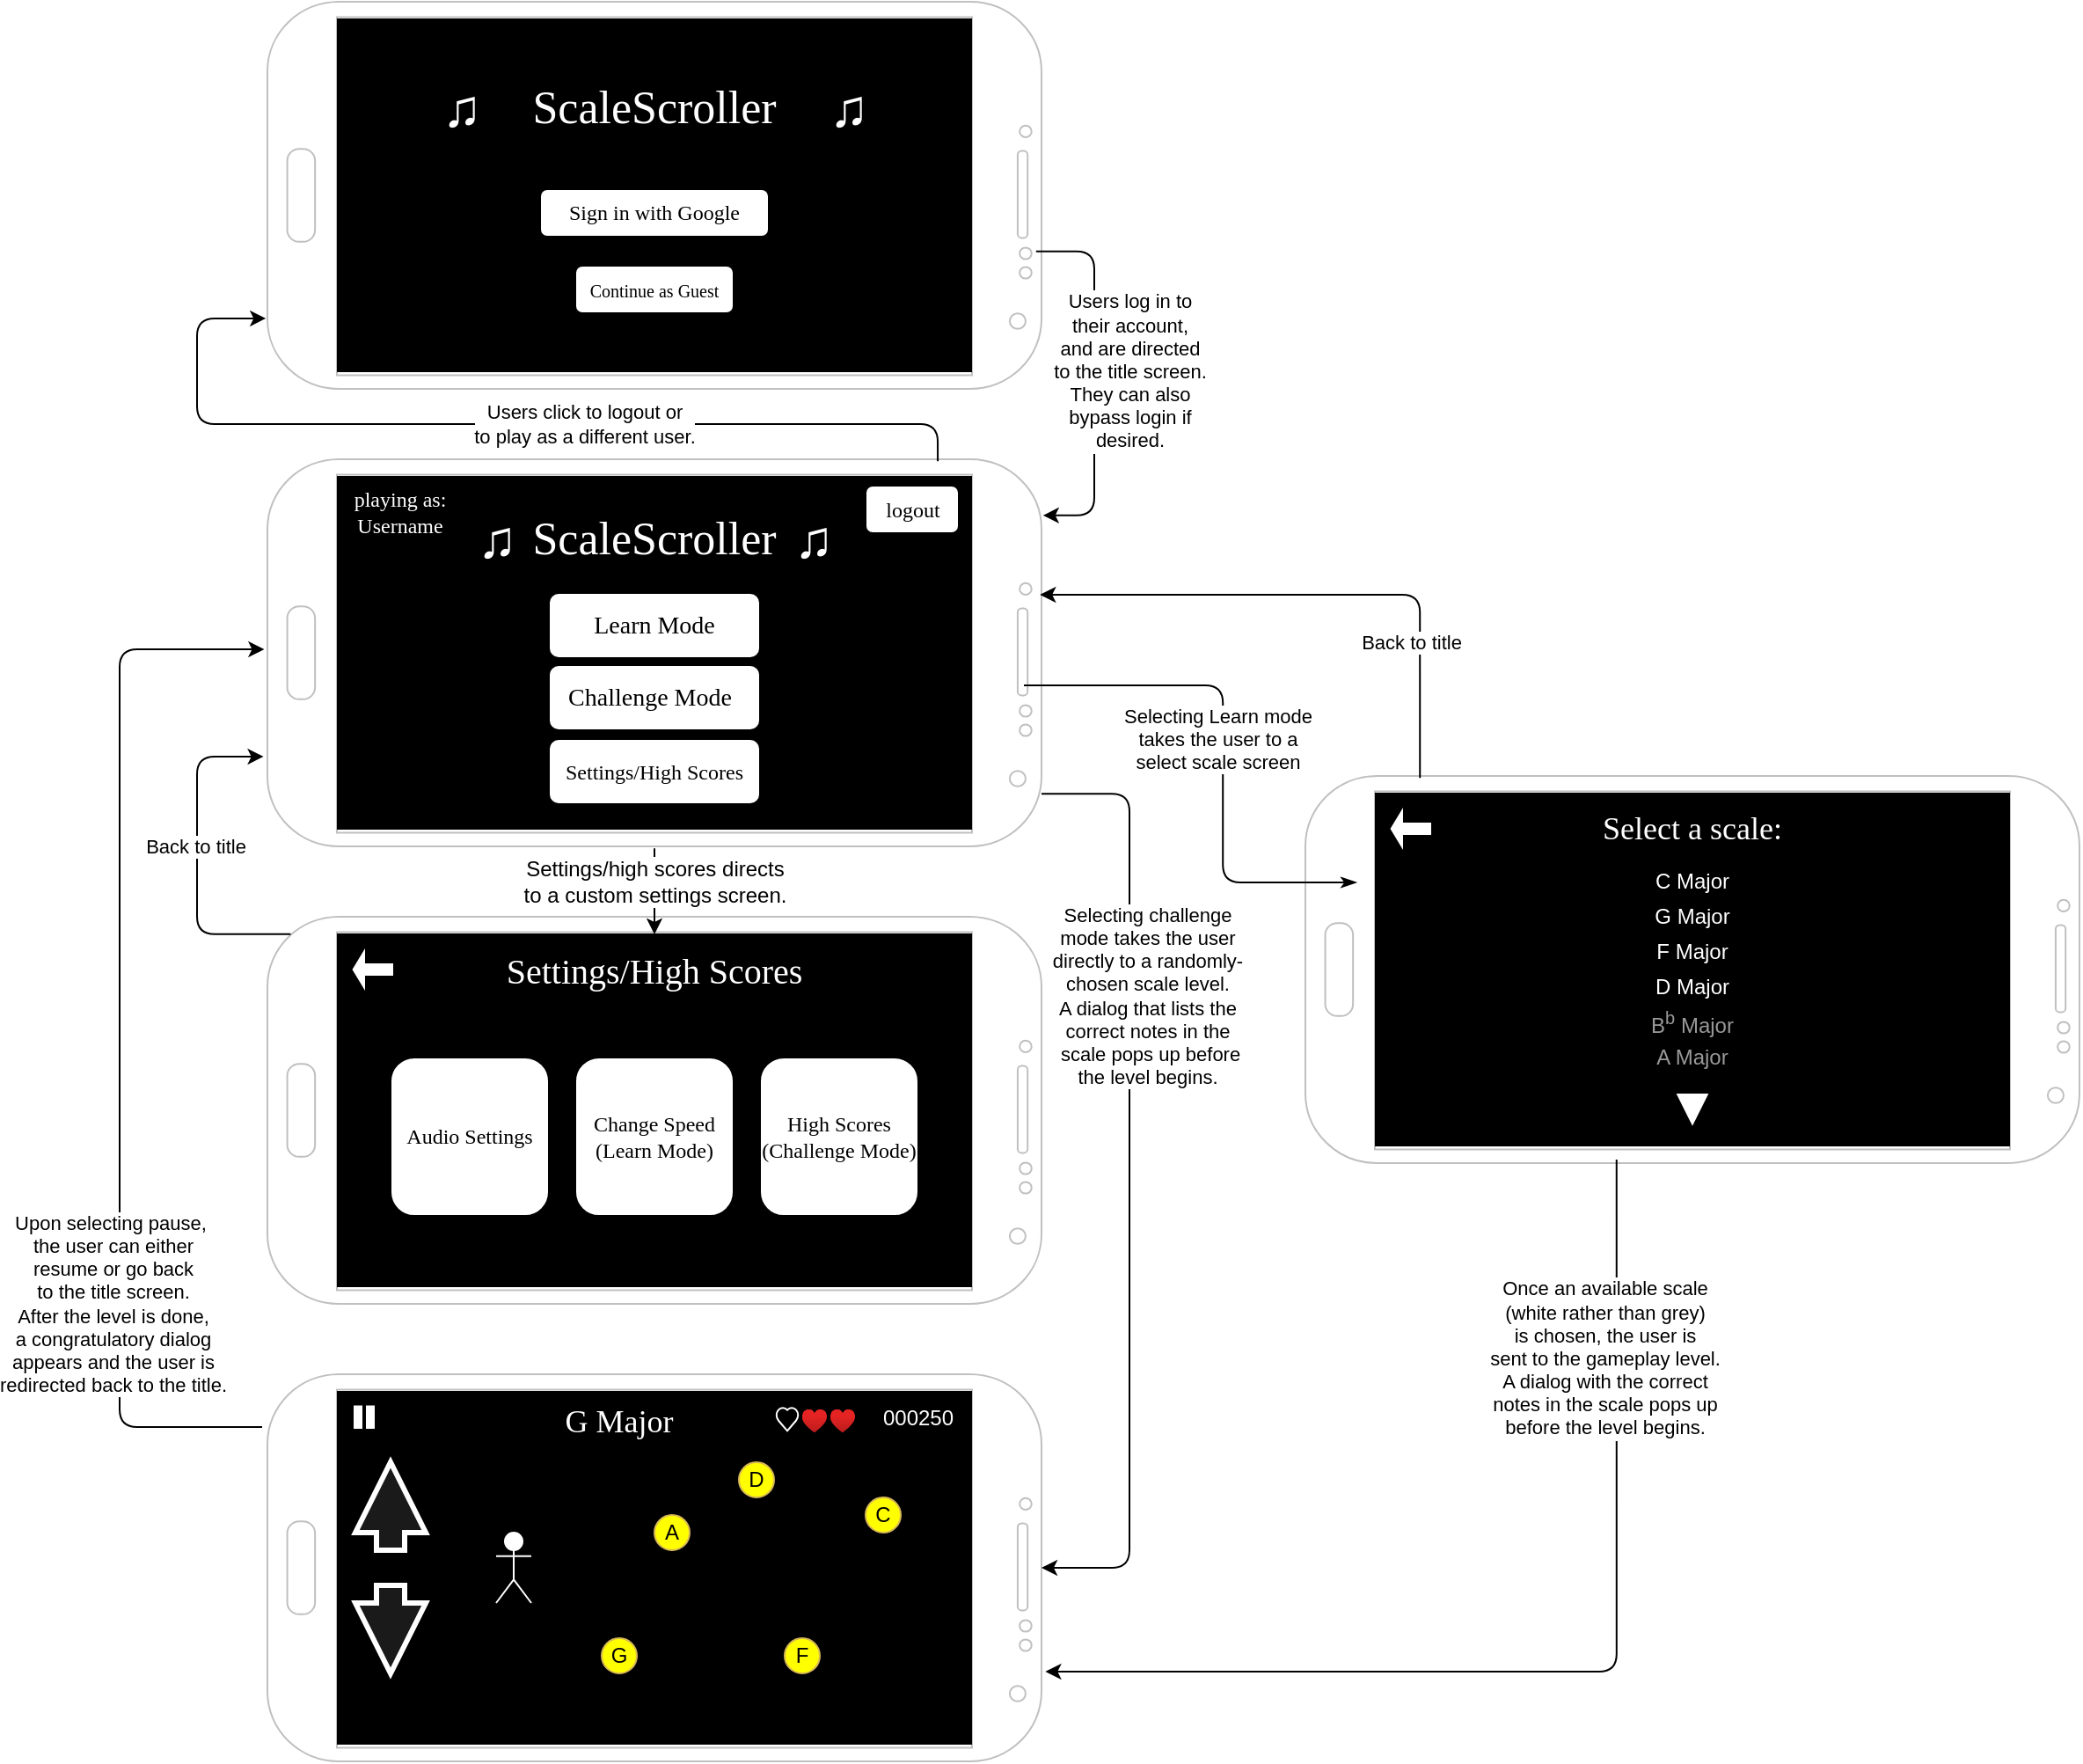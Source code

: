<mxfile version="13.10.0" type="device"><diagram id="0OVlPYoQBOoQEo0D64S6" name="Page-1"><mxGraphModel dx="1422" dy="705" grid="1" gridSize="10" guides="1" tooltips="1" connect="1" arrows="1" fold="1" page="1" pageScale="1" pageWidth="850" pageHeight="1100" math="0" shadow="0"><root><mxCell id="0"/><mxCell id="1" parent="0"/><mxCell id="xfNuSFFdNx6RBjtULfGW-15" value="" style="group" parent="1" vertex="1" connectable="0"><mxGeometry x="180" y="280" width="440" height="220" as="geometry"/></mxCell><mxCell id="xfNuSFFdNx6RBjtULfGW-1" value="" style="verticalLabelPosition=bottom;verticalAlign=top;html=1;shadow=0;dashed=0;strokeWidth=1;shape=mxgraph.android.phone2;strokeColor=#c0c0c0;direction=south;" parent="xfNuSFFdNx6RBjtULfGW-15" vertex="1"><mxGeometry width="440" height="220" as="geometry"/></mxCell><mxCell id="xfNuSFFdNx6RBjtULfGW-3" value="" style="rounded=0;whiteSpace=wrap;html=1;fillColor=#000000;" parent="xfNuSFFdNx6RBjtULfGW-15" vertex="1"><mxGeometry x="40" y="10" width="360" height="200" as="geometry"/></mxCell><mxCell id="xfNuSFFdNx6RBjtULfGW-4" value="&lt;font style=&quot;font-size: 26px&quot; color=&quot;#ffffff&quot; face=&quot;Georgia&quot;&gt;ScaleScroller&lt;/font&gt;" style="text;html=1;align=center;verticalAlign=middle;whiteSpace=wrap;rounded=0;" parent="xfNuSFFdNx6RBjtULfGW-15" vertex="1"><mxGeometry x="140" y="25" width="160" height="40" as="geometry"/></mxCell><mxCell id="xfNuSFFdNx6RBjtULfGW-6" value="&lt;font style=&quot;font-size: 30px&quot;&gt;♫&lt;/font&gt;" style="text;html=1;align=center;verticalAlign=middle;resizable=0;points=[];autosize=1;fontColor=#FFFFFF;" parent="xfNuSFFdNx6RBjtULfGW-15" vertex="1"><mxGeometry x="110" y="30" width="40" height="30" as="geometry"/></mxCell><mxCell id="xfNuSFFdNx6RBjtULfGW-7" value="&lt;font style=&quot;font-size: 30px&quot;&gt;♫&lt;/font&gt;" style="text;html=1;align=center;verticalAlign=middle;resizable=0;points=[];autosize=1;fontColor=#FFFFFF;" parent="xfNuSFFdNx6RBjtULfGW-15" vertex="1"><mxGeometry x="290" y="30" width="40" height="30" as="geometry"/></mxCell><mxCell id="xfNuSFFdNx6RBjtULfGW-8" value="" style="rounded=1;whiteSpace=wrap;html=1;" parent="xfNuSFFdNx6RBjtULfGW-15" vertex="1"><mxGeometry x="160" y="76" width="120" height="37" as="geometry"/></mxCell><mxCell id="xfNuSFFdNx6RBjtULfGW-11" value="&lt;font style=&quot;font-size: 14px&quot; face=&quot;Georgia&quot;&gt;Learn Mode&lt;/font&gt;" style="text;html=1;strokeColor=none;fillColor=none;align=center;verticalAlign=middle;whiteSpace=wrap;rounded=0;" parent="xfNuSFFdNx6RBjtULfGW-15" vertex="1"><mxGeometry x="170" y="84.5" width="100" height="20" as="geometry"/></mxCell><mxCell id="xfNuSFFdNx6RBjtULfGW-140" value="&lt;font face=&quot;Georgia&quot;&gt;playing as: &lt;br&gt;Username&lt;/font&gt;" style="text;html=1;align=center;verticalAlign=middle;resizable=0;points=[];autosize=1;fontColor=#FFFFFF;" parent="xfNuSFFdNx6RBjtULfGW-15" vertex="1"><mxGeometry x="40" y="15" width="70" height="30" as="geometry"/></mxCell><mxCell id="LM0o2ix67dEo7RfxP_cE-1" value="" style="rounded=1;whiteSpace=wrap;html=1;" vertex="1" parent="xfNuSFFdNx6RBjtULfGW-15"><mxGeometry x="340" y="15" width="53" height="27" as="geometry"/></mxCell><mxCell id="LM0o2ix67dEo7RfxP_cE-2" value="&lt;font style=&quot;font-size: 12px&quot; face=&quot;Georgia&quot;&gt;logout&lt;/font&gt;" style="text;html=1;strokeColor=none;fillColor=none;align=center;verticalAlign=middle;whiteSpace=wrap;rounded=0;" vertex="1" parent="xfNuSFFdNx6RBjtULfGW-15"><mxGeometry x="316.5" y="18.5" width="100" height="20" as="geometry"/></mxCell><mxCell id="LM0o2ix67dEo7RfxP_cE-4" value="" style="rounded=1;whiteSpace=wrap;html=1;" vertex="1" parent="xfNuSFFdNx6RBjtULfGW-15"><mxGeometry x="160" y="159" width="120" height="37" as="geometry"/></mxCell><mxCell id="LM0o2ix67dEo7RfxP_cE-3" value="" style="rounded=1;whiteSpace=wrap;html=1;" vertex="1" parent="xfNuSFFdNx6RBjtULfGW-15"><mxGeometry x="160" y="117" width="120" height="37" as="geometry"/></mxCell><mxCell id="xfNuSFFdNx6RBjtULfGW-12" value="&lt;font style=&quot;font-size: 14px&quot; face=&quot;Georgia&quot;&gt;Challenge Mode&lt;/font&gt;" style="text;html=1;strokeColor=none;fillColor=none;align=center;verticalAlign=middle;whiteSpace=wrap;rounded=0;" parent="xfNuSFFdNx6RBjtULfGW-15" vertex="1"><mxGeometry x="165" y="125.5" width="105" height="20" as="geometry"/></mxCell><mxCell id="xfNuSFFdNx6RBjtULfGW-13" value="&lt;font style=&quot;font-size: 12px&quot; face=&quot;Georgia&quot;&gt;Settings/High Scores&lt;/font&gt;" style="text;html=1;strokeColor=none;fillColor=none;align=center;verticalAlign=middle;whiteSpace=wrap;rounded=0;" parent="xfNuSFFdNx6RBjtULfGW-15" vertex="1"><mxGeometry x="160" y="167.5" width="120" height="20" as="geometry"/></mxCell><mxCell id="xfNuSFFdNx6RBjtULfGW-17" value="" style="group" parent="1" vertex="1" connectable="0"><mxGeometry x="180" y="540" width="440" height="338" as="geometry"/></mxCell><mxCell id="xfNuSFFdNx6RBjtULfGW-144" value="" style="group" parent="xfNuSFFdNx6RBjtULfGW-17" vertex="1" connectable="0"><mxGeometry width="440" height="220" as="geometry"/></mxCell><mxCell id="xfNuSFFdNx6RBjtULfGW-18" value="" style="verticalLabelPosition=bottom;verticalAlign=top;html=1;shadow=0;dashed=0;strokeWidth=1;shape=mxgraph.android.phone2;strokeColor=#c0c0c0;direction=south;" parent="xfNuSFFdNx6RBjtULfGW-144" vertex="1"><mxGeometry width="440" height="220" as="geometry"/></mxCell><mxCell id="xfNuSFFdNx6RBjtULfGW-19" value="" style="rounded=0;whiteSpace=wrap;html=1;fillColor=#000000;" parent="xfNuSFFdNx6RBjtULfGW-144" vertex="1"><mxGeometry x="40" y="10" width="360" height="200" as="geometry"/></mxCell><mxCell id="xfNuSFFdNx6RBjtULfGW-20" value="&lt;font style=&quot;font-size: 20px&quot; color=&quot;#ffffff&quot; face=&quot;Georgia&quot;&gt;Settings/High Scores&lt;/font&gt;" style="text;html=1;align=center;verticalAlign=middle;whiteSpace=wrap;rounded=0;" parent="xfNuSFFdNx6RBjtULfGW-144" vertex="1"><mxGeometry x="125" y="10" width="190" height="40" as="geometry"/></mxCell><mxCell id="xfNuSFFdNx6RBjtULfGW-23" value="&lt;font face=&quot;Georgia&quot;&gt;Audio Settings&lt;/font&gt;" style="rounded=1;whiteSpace=wrap;html=1;" parent="xfNuSFFdNx6RBjtULfGW-144" vertex="1"><mxGeometry x="70" y="80" width="90" height="90" as="geometry"/></mxCell><mxCell id="xfNuSFFdNx6RBjtULfGW-36" value="&lt;span&gt;&lt;font face=&quot;Georgia&quot;&gt;High Scores&lt;br&gt;(Challenge Mode)&lt;br&gt;&lt;/font&gt;&lt;/span&gt;" style="rounded=1;whiteSpace=wrap;html=1;" parent="xfNuSFFdNx6RBjtULfGW-144" vertex="1"><mxGeometry x="280" y="80" width="90" height="90" as="geometry"/></mxCell><mxCell id="xfNuSFFdNx6RBjtULfGW-35" value="&lt;font face=&quot;Georgia&quot;&gt;Change Speed&lt;br&gt;(Learn Mode)&lt;/font&gt;" style="rounded=1;whiteSpace=wrap;html=1;" parent="xfNuSFFdNx6RBjtULfGW-144" vertex="1"><mxGeometry x="175" y="80" width="90" height="90" as="geometry"/></mxCell><mxCell id="xfNuSFFdNx6RBjtULfGW-141" value="" style="shape=singleArrow;direction=west;whiteSpace=wrap;html=1;sketch=0;strokeColor=#FFFFFF;strokeWidth=3;fillColor=#ffffff;fontColor=#FFFFFF;" parent="xfNuSFFdNx6RBjtULfGW-144" vertex="1"><mxGeometry x="50" y="23.36" width="20" height="13.28" as="geometry"/></mxCell><mxCell id="xfNuSFFdNx6RBjtULfGW-37" value="" style="group" parent="1" vertex="1" connectable="0"><mxGeometry x="180" y="800" width="440" height="220" as="geometry"/></mxCell><mxCell id="xfNuSFFdNx6RBjtULfGW-38" value="" style="verticalLabelPosition=bottom;verticalAlign=top;html=1;shadow=0;dashed=0;strokeWidth=1;shape=mxgraph.android.phone2;strokeColor=#c0c0c0;direction=south;" parent="xfNuSFFdNx6RBjtULfGW-37" vertex="1"><mxGeometry width="440" height="220" as="geometry"/></mxCell><mxCell id="xfNuSFFdNx6RBjtULfGW-39" value="" style="rounded=0;whiteSpace=wrap;html=1;fillColor=#000000;" parent="xfNuSFFdNx6RBjtULfGW-37" vertex="1"><mxGeometry x="40" y="10" width="360" height="200" as="geometry"/></mxCell><mxCell id="xfNuSFFdNx6RBjtULfGW-50" value="Actor" style="shape=umlActor;verticalLabelPosition=bottom;verticalAlign=top;html=1;outlineConnect=0;textOpacity=0;strokeColor=#FFFFFF;" parent="xfNuSFFdNx6RBjtULfGW-37" vertex="1"><mxGeometry x="130" y="90" width="20" height="40" as="geometry"/></mxCell><mxCell id="xfNuSFFdNx6RBjtULfGW-51" value="" style="html=1;shadow=0;dashed=0;align=center;verticalAlign=middle;shape=mxgraph.arrows2.arrow;dy=0.6;dx=40;direction=north;notch=0;fillColor=#1A1A1A;strokeColor=#FFFFFF;strokeWidth=3;" parent="xfNuSFFdNx6RBjtULfGW-37" vertex="1"><mxGeometry x="50" y="50" width="40" height="50" as="geometry"/></mxCell><mxCell id="xfNuSFFdNx6RBjtULfGW-52" value="" style="html=1;shadow=0;dashed=0;align=center;verticalAlign=middle;shape=mxgraph.arrows2.arrow;dy=0.6;dx=40;direction=south;notch=0;fillColor=#1A1A1A;strokeColor=#FFFFFF;strokeWidth=3;" parent="xfNuSFFdNx6RBjtULfGW-37" vertex="1"><mxGeometry x="50" y="120" width="40" height="50" as="geometry"/></mxCell><mxCell id="xfNuSFFdNx6RBjtULfGW-81" value="" style="shape=image;html=1;verticalAlign=top;verticalLabelPosition=bottom;labelBackgroundColor=#ffffff;imageAspect=0;aspect=fixed;image=https://cdn3.iconfinder.com/data/icons/49handdrawing/128x128/hint.png;sketch=0;strokeColor=#FFFFFF;strokeWidth=3;fillColor=#FFFFFF;fontColor=#FFFFFF;" parent="xfNuSFFdNx6RBjtULfGW-37" vertex="1"><mxGeometry x="130" y="70" width="30" height="30" as="geometry"/></mxCell><mxCell id="xfNuSFFdNx6RBjtULfGW-114" value="&lt;font style=&quot;font-size: 18px&quot; face=&quot;Georgia&quot; color=&quot;#ffffff&quot;&gt;G Major&lt;/font&gt;" style="text;html=1;strokeColor=none;fillColor=none;align=center;verticalAlign=middle;whiteSpace=wrap;rounded=0;" parent="xfNuSFFdNx6RBjtULfGW-37" vertex="1"><mxGeometry x="160" y="16.72" width="80" height="20" as="geometry"/></mxCell><mxCell id="xfNuSFFdNx6RBjtULfGW-115" value="" style="aspect=fixed;html=1;points=[];align=center;image;fontSize=12;image=img/lib/azure2/general/Heart.svg;fillColor=#000000;" parent="xfNuSFFdNx6RBjtULfGW-37" vertex="1"><mxGeometry x="320" y="20" width="14" height="13.13" as="geometry"/></mxCell><mxCell id="xfNuSFFdNx6RBjtULfGW-116" value="" style="aspect=fixed;html=1;points=[];align=center;image;fontSize=12;image=img/lib/azure2/general/Heart.svg;fillColor=#000000;" parent="xfNuSFFdNx6RBjtULfGW-37" vertex="1"><mxGeometry x="304" y="20" width="14" height="13.13" as="geometry"/></mxCell><mxCell id="xfNuSFFdNx6RBjtULfGW-117" value="" style="verticalLabelPosition=bottom;verticalAlign=top;html=1;shape=mxgraph.basic.heart;strokeColor=#FFFFFF;fillColor=#000000;" parent="xfNuSFFdNx6RBjtULfGW-37" vertex="1"><mxGeometry x="289" y="18.72" width="13" height="13.43" as="geometry"/></mxCell><mxCell id="xfNuSFFdNx6RBjtULfGW-118" value="000250" style="text;html=1;strokeColor=none;align=center;verticalAlign=middle;whiteSpace=wrap;rounded=0;fontColor=#FFFFFF;" parent="xfNuSFFdNx6RBjtULfGW-37" vertex="1"><mxGeometry x="350" y="15.43" width="40" height="20" as="geometry"/></mxCell><mxCell id="xfNuSFFdNx6RBjtULfGW-120" value="" style="ellipse;whiteSpace=wrap;html=1;aspect=fixed;strokeColor=#d6b656;fillColor=#FFFF00;" parent="xfNuSFFdNx6RBjtULfGW-37" vertex="1"><mxGeometry x="220" y="80" width="20" height="20" as="geometry"/></mxCell><mxCell id="xfNuSFFdNx6RBjtULfGW-121" value="" style="ellipse;whiteSpace=wrap;html=1;aspect=fixed;strokeColor=#d6b656;fillColor=#FFFF00;" parent="xfNuSFFdNx6RBjtULfGW-37" vertex="1"><mxGeometry x="268" y="50" width="20" height="20" as="geometry"/></mxCell><mxCell id="xfNuSFFdNx6RBjtULfGW-122" value="" style="ellipse;whiteSpace=wrap;html=1;aspect=fixed;strokeColor=#d6b656;fillColor=#FFFF00;" parent="xfNuSFFdNx6RBjtULfGW-37" vertex="1"><mxGeometry x="190" y="150" width="20" height="20" as="geometry"/></mxCell><mxCell id="xfNuSFFdNx6RBjtULfGW-123" value="" style="ellipse;whiteSpace=wrap;html=1;aspect=fixed;strokeColor=#d6b656;fillColor=#FFFF00;" parent="xfNuSFFdNx6RBjtULfGW-37" vertex="1"><mxGeometry x="294" y="150" width="20" height="20" as="geometry"/></mxCell><mxCell id="xfNuSFFdNx6RBjtULfGW-124" value="" style="ellipse;whiteSpace=wrap;html=1;aspect=fixed;strokeColor=#d6b656;fillColor=#FFFF00;" parent="xfNuSFFdNx6RBjtULfGW-37" vertex="1"><mxGeometry x="340" y="70" width="20" height="20" as="geometry"/></mxCell><mxCell id="xfNuSFFdNx6RBjtULfGW-125" value="G" style="text;html=1;strokeColor=none;fillColor=none;align=center;verticalAlign=middle;whiteSpace=wrap;rounded=0;" parent="xfNuSFFdNx6RBjtULfGW-37" vertex="1"><mxGeometry x="190" y="150" width="20" height="20" as="geometry"/></mxCell><mxCell id="xfNuSFFdNx6RBjtULfGW-126" value="C" style="text;html=1;strokeColor=none;fillColor=none;align=center;verticalAlign=middle;whiteSpace=wrap;rounded=0;" parent="xfNuSFFdNx6RBjtULfGW-37" vertex="1"><mxGeometry x="340" y="70" width="20" height="20" as="geometry"/></mxCell><mxCell id="xfNuSFFdNx6RBjtULfGW-127" value="D" style="text;html=1;strokeColor=none;fillColor=none;align=center;verticalAlign=middle;whiteSpace=wrap;rounded=0;" parent="xfNuSFFdNx6RBjtULfGW-37" vertex="1"><mxGeometry x="268" y="50" width="20" height="20" as="geometry"/></mxCell><mxCell id="xfNuSFFdNx6RBjtULfGW-128" value="A" style="text;html=1;strokeColor=none;fillColor=none;align=center;verticalAlign=middle;whiteSpace=wrap;rounded=0;" parent="xfNuSFFdNx6RBjtULfGW-37" vertex="1"><mxGeometry x="220" y="80" width="20" height="20" as="geometry"/></mxCell><mxCell id="xfNuSFFdNx6RBjtULfGW-129" value="F" style="text;html=1;strokeColor=none;fillColor=none;align=center;verticalAlign=middle;whiteSpace=wrap;rounded=0;" parent="xfNuSFFdNx6RBjtULfGW-37" vertex="1"><mxGeometry x="294" y="150" width="20" height="20" as="geometry"/></mxCell><mxCell id="xfNuSFFdNx6RBjtULfGW-143" value="" style="html=1;verticalLabelPosition=bottom;align=center;labelBackgroundColor=#ffffff;verticalAlign=top;strokeWidth=2;shadow=0;dashed=0;shape=mxgraph.ios7.icons.pause;pointerEvents=1;sketch=0;fillColor=#ffffff;fontColor=#FFFFFF;strokeColor=#FFFFFF;" parent="xfNuSFFdNx6RBjtULfGW-37" vertex="1"><mxGeometry x="50" y="18.72" width="10" height="11.28" as="geometry"/></mxCell><mxCell id="xfNuSFFdNx6RBjtULfGW-145" value="" style="group" parent="1" vertex="1" connectable="0"><mxGeometry x="180" y="20" width="440" height="220" as="geometry"/></mxCell><mxCell id="xfNuSFFdNx6RBjtULfGW-146" value="" style="verticalLabelPosition=bottom;verticalAlign=top;html=1;shadow=0;dashed=0;strokeWidth=1;shape=mxgraph.android.phone2;strokeColor=#c0c0c0;direction=south;" parent="xfNuSFFdNx6RBjtULfGW-145" vertex="1"><mxGeometry width="440" height="220" as="geometry"/></mxCell><mxCell id="xfNuSFFdNx6RBjtULfGW-159" value="" style="group" parent="xfNuSFFdNx6RBjtULfGW-145" vertex="1" connectable="0"><mxGeometry x="40" y="10" width="360" height="200" as="geometry"/></mxCell><mxCell id="xfNuSFFdNx6RBjtULfGW-147" value="" style="rounded=0;whiteSpace=wrap;html=1;fillColor=#000000;" parent="xfNuSFFdNx6RBjtULfGW-159" vertex="1"><mxGeometry width="360" height="200" as="geometry"/></mxCell><mxCell id="xfNuSFFdNx6RBjtULfGW-148" value="&lt;font style=&quot;font-size: 26px&quot; color=&quot;#ffffff&quot; face=&quot;Georgia&quot;&gt;ScaleScroller&lt;/font&gt;" style="text;html=1;align=center;verticalAlign=middle;whiteSpace=wrap;rounded=0;" parent="xfNuSFFdNx6RBjtULfGW-159" vertex="1"><mxGeometry x="100" y="30" width="160" height="40" as="geometry"/></mxCell><mxCell id="xfNuSFFdNx6RBjtULfGW-149" value="&lt;font style=&quot;font-size: 30px&quot;&gt;♫&lt;/font&gt;" style="text;html=1;align=center;verticalAlign=middle;resizable=0;points=[];autosize=1;fontColor=#FFFFFF;" parent="xfNuSFFdNx6RBjtULfGW-159" vertex="1"><mxGeometry x="50" y="35" width="40" height="30" as="geometry"/></mxCell><mxCell id="xfNuSFFdNx6RBjtULfGW-150" value="&lt;font style=&quot;font-size: 30px&quot;&gt;♫&lt;/font&gt;" style="text;html=1;align=center;verticalAlign=middle;resizable=0;points=[];autosize=1;fontColor=#FFFFFF;" parent="xfNuSFFdNx6RBjtULfGW-159" vertex="1"><mxGeometry x="270" y="35" width="40" height="30" as="geometry"/></mxCell><mxCell id="xfNuSFFdNx6RBjtULfGW-153" value="" style="rounded=1;whiteSpace=wrap;html=1;" parent="xfNuSFFdNx6RBjtULfGW-159" vertex="1"><mxGeometry x="115" y="96.5" width="130" height="27" as="geometry"/></mxCell><mxCell id="xfNuSFFdNx6RBjtULfGW-156" value="&lt;font style=&quot;font-size: 12px&quot; face=&quot;Georgia&quot;&gt;Sign in with Google&lt;/font&gt;" style="text;html=1;strokeColor=none;fillColor=none;align=center;verticalAlign=middle;whiteSpace=wrap;rounded=0;" parent="xfNuSFFdNx6RBjtULfGW-159" vertex="1"><mxGeometry x="125" y="100" width="110" height="20" as="geometry"/></mxCell><mxCell id="TrDLeC0WdqbpXyEEA1RU-10" value="" style="rounded=1;whiteSpace=wrap;html=1;" parent="xfNuSFFdNx6RBjtULfGW-159" vertex="1"><mxGeometry x="135" y="140" width="90" height="27" as="geometry"/></mxCell><mxCell id="TrDLeC0WdqbpXyEEA1RU-11" value="&lt;font style=&quot;font-size: 10px&quot; face=&quot;Georgia&quot;&gt;Continue as Guest&lt;/font&gt;" style="text;html=1;strokeColor=none;fillColor=none;align=center;verticalAlign=middle;whiteSpace=wrap;rounded=0;" parent="xfNuSFFdNx6RBjtULfGW-159" vertex="1"><mxGeometry x="130" y="143.5" width="100" height="20" as="geometry"/></mxCell><mxCell id="xfNuSFFdNx6RBjtULfGW-160" value="" style="edgeStyle=orthogonalEdgeStyle;fontSize=12;html=1;endArrow=classic;endFill=1;exitX=0.645;exitY=0.007;exitDx=0;exitDy=0;exitPerimeter=0;entryX=0.145;entryY=-0.002;entryDx=0;entryDy=0;entryPerimeter=0;" parent="1" source="xfNuSFFdNx6RBjtULfGW-146" target="xfNuSFFdNx6RBjtULfGW-1" edge="1"><mxGeometry width="100" height="100" relative="1" as="geometry"><mxPoint x="630" y="220" as="sourcePoint"/><mxPoint x="690" y="130" as="targetPoint"/><Array as="points"><mxPoint x="650" y="162"/><mxPoint x="650" y="312"/></Array></mxGeometry></mxCell><mxCell id="xfNuSFFdNx6RBjtULfGW-163" value="&lt;font color=&quot;#000000&quot;&gt;Users log in to&lt;br&gt;their account,&lt;br&gt;and are directed&lt;br&gt;to the title screen.&lt;br&gt;They can also&lt;br&gt;bypass login if&lt;br&gt;desired.&lt;br&gt;&lt;/font&gt;" style="edgeLabel;html=1;align=center;verticalAlign=middle;resizable=0;points=[];fontColor=#FFFFFF;" parent="xfNuSFFdNx6RBjtULfGW-160" vertex="1" connectable="0"><mxGeometry x="-0.773" y="-20" relative="1" as="geometry"><mxPoint x="29.08" y="48.1" as="offset"/></mxGeometry></mxCell><mxCell id="xfNuSFFdNx6RBjtULfGW-165" value="" style="fontSize=12;html=1;endArrow=none;endFill=0;entryX=0.045;entryY=0.97;entryDx=0;entryDy=0;entryPerimeter=0;edgeStyle=orthogonalEdgeStyle;exitX=0.768;exitY=1.005;exitDx=0;exitDy=0;exitPerimeter=0;startArrow=classic;startFill=1;" parent="1" source="xfNuSFFdNx6RBjtULfGW-1" target="xfNuSFFdNx6RBjtULfGW-18" edge="1"><mxGeometry width="100" height="100" relative="1" as="geometry"><mxPoint x="140" y="450" as="sourcePoint"/><mxPoint x="270" y="570" as="targetPoint"/><Array as="points"><mxPoint x="140" y="449"/><mxPoint x="140" y="550"/></Array></mxGeometry></mxCell><mxCell id="xfNuSFFdNx6RBjtULfGW-167" value="&lt;font color=&quot;#000000&quot;&gt;Back to title&lt;/font&gt;" style="edgeLabel;html=1;align=center;verticalAlign=middle;resizable=0;points=[];fontColor=#FFFFFF;" parent="xfNuSFFdNx6RBjtULfGW-165" vertex="1" connectable="0"><mxGeometry x="0.165" y="-1" relative="1" as="geometry"><mxPoint y="-23.2" as="offset"/></mxGeometry></mxCell><mxCell id="xfNuSFFdNx6RBjtULfGW-168" value="Settings/high scores directs&lt;br&gt;to a custom settings screen." style="fontSize=12;html=1;endArrow=none;endFill=0;entryX=1.005;entryY=0.5;entryDx=0;entryDy=0;entryPerimeter=0;exitX=0.5;exitY=0;exitDx=0;exitDy=0;startArrow=classic;startFill=1;" parent="1" source="xfNuSFFdNx6RBjtULfGW-20" target="xfNuSFFdNx6RBjtULfGW-1" edge="1"><mxGeometry x="0.227" width="100" height="100" relative="1" as="geometry"><mxPoint x="420" y="590" as="sourcePoint"/><mxPoint x="520" y="490" as="targetPoint"/><mxPoint as="offset"/></mxGeometry></mxCell><mxCell id="xfNuSFFdNx6RBjtULfGW-169" value="" style="edgeStyle=orthogonalEdgeStyle;fontSize=12;html=1;endArrow=none;endFill=0;exitX=0.491;exitY=0.995;exitDx=0;exitDy=0;exitPerimeter=0;startArrow=classic;startFill=1;" parent="1" edge="1"><mxGeometry width="100" height="100" relative="1" as="geometry"><mxPoint x="178.2" y="388.02" as="sourcePoint"/><mxPoint x="177" y="830" as="targetPoint"/><Array as="points"><mxPoint x="96" y="388"/><mxPoint x="96" y="830"/></Array></mxGeometry></mxCell><mxCell id="xfNuSFFdNx6RBjtULfGW-170" value="&lt;font color=&quot;#000000&quot;&gt;Upon selecting pause,&amp;nbsp;&lt;br&gt;the user can either&lt;br&gt;resume or go back&lt;br&gt;to the title screen.&lt;br&gt;After the level is done,&lt;br&gt;a congratulatory dialog &lt;br&gt;appears and the user is &lt;br&gt;redirected back to the title.&lt;br&gt;&lt;/font&gt;" style="edgeLabel;html=1;align=center;verticalAlign=middle;resizable=0;points=[];fontColor=#FFFFFF;" parent="xfNuSFFdNx6RBjtULfGW-169" vertex="1" connectable="0"><mxGeometry x="0.577" y="-4" relative="1" as="geometry"><mxPoint y="-22.8" as="offset"/></mxGeometry></mxCell><mxCell id="9sz9XXo2eKdFtHF5-nZc-1" value="" style="fontSize=12;html=1;endArrow=none;endFill=0;entryX=0.005;entryY=0.134;entryDx=0;entryDy=0;entryPerimeter=0;exitX=0.818;exitY=1.002;exitDx=0;exitDy=0;exitPerimeter=0;edgeStyle=orthogonalEdgeStyle;startArrow=classic;startFill=1;" parent="1" source="xfNuSFFdNx6RBjtULfGW-146" target="xfNuSFFdNx6RBjtULfGW-1" edge="1"><mxGeometry width="100" height="100" relative="1" as="geometry"><mxPoint x="60" y="310" as="sourcePoint"/><mxPoint x="160" y="210" as="targetPoint"/><Array as="points"><mxPoint x="140" y="200"/><mxPoint x="140" y="260"/><mxPoint x="561" y="260"/></Array></mxGeometry></mxCell><mxCell id="9sz9XXo2eKdFtHF5-nZc-2" value="Users click to logout or&lt;br&gt;to play as a different user." style="edgeLabel;html=1;align=center;verticalAlign=middle;resizable=0;points=[];" parent="9sz9XXo2eKdFtHF5-nZc-1" vertex="1" connectable="0"><mxGeometry x="0.129" y="1" relative="1" as="geometry"><mxPoint x="13.12" y="1" as="offset"/></mxGeometry></mxCell><mxCell id="BvI99tYybX0NnMJR6K1L-1" value="" style="group" parent="1" vertex="1" connectable="0"><mxGeometry x="770" y="460" width="440" height="250" as="geometry"/></mxCell><mxCell id="BvI99tYybX0NnMJR6K1L-2" value="" style="verticalLabelPosition=bottom;verticalAlign=top;html=1;shadow=0;dashed=0;strokeWidth=1;shape=mxgraph.android.phone2;strokeColor=#c0c0c0;direction=south;" parent="BvI99tYybX0NnMJR6K1L-1" vertex="1"><mxGeometry width="440" height="220" as="geometry"/></mxCell><mxCell id="BvI99tYybX0NnMJR6K1L-3" value="" style="group" parent="BvI99tYybX0NnMJR6K1L-1" vertex="1" connectable="0"><mxGeometry x="40" y="10" width="360" height="240" as="geometry"/></mxCell><mxCell id="BvI99tYybX0NnMJR6K1L-4" value="" style="rounded=0;whiteSpace=wrap;html=1;fillColor=#000000;" parent="BvI99tYybX0NnMJR6K1L-3" vertex="1"><mxGeometry width="360" height="200" as="geometry"/></mxCell><mxCell id="BvI99tYybX0NnMJR6K1L-5" value="&lt;font style=&quot;font-size: 18px&quot; color=&quot;#ffffff&quot; face=&quot;Georgia&quot;&gt;Select a scale:&lt;/font&gt;" style="text;html=1;align=center;verticalAlign=middle;whiteSpace=wrap;rounded=0;" parent="BvI99tYybX0NnMJR6K1L-3" vertex="1"><mxGeometry x="100" width="160" height="40" as="geometry"/></mxCell><mxCell id="BvI99tYybX0NnMJR6K1L-10" value="&lt;font color=&quot;#ffffff&quot;&gt;C Major&lt;/font&gt;" style="text;html=1;strokeColor=none;fillColor=none;align=center;verticalAlign=middle;whiteSpace=wrap;rounded=0;" parent="BvI99tYybX0NnMJR6K1L-3" vertex="1"><mxGeometry x="150" y="40" width="60" height="20" as="geometry"/></mxCell><mxCell id="BvI99tYybX0NnMJR6K1L-12" value="&lt;font color=&quot;#999999&quot;&gt;A Major&lt;/font&gt;" style="text;html=1;strokeColor=none;fillColor=none;align=center;verticalAlign=middle;whiteSpace=wrap;rounded=0;" parent="BvI99tYybX0NnMJR6K1L-3" vertex="1"><mxGeometry x="150" y="140" width="60" height="20" as="geometry"/></mxCell><mxCell id="BvI99tYybX0NnMJR6K1L-14" value="&lt;font color=&quot;#ffffff&quot;&gt;D Major&lt;/font&gt;" style="text;html=1;strokeColor=none;fillColor=none;align=center;verticalAlign=middle;whiteSpace=wrap;rounded=0;" parent="BvI99tYybX0NnMJR6K1L-3" vertex="1"><mxGeometry x="150" y="100" width="60" height="20" as="geometry"/></mxCell><mxCell id="BvI99tYybX0NnMJR6K1L-13" value="&lt;font color=&quot;#ffffff&quot;&gt;F Major&lt;/font&gt;" style="text;html=1;strokeColor=none;fillColor=none;align=center;verticalAlign=middle;whiteSpace=wrap;rounded=0;" parent="BvI99tYybX0NnMJR6K1L-3" vertex="1"><mxGeometry x="150" y="80" width="60" height="20" as="geometry"/></mxCell><mxCell id="BvI99tYybX0NnMJR6K1L-11" value="&lt;font color=&quot;#ffffff&quot;&gt;G Major&lt;/font&gt;" style="text;html=1;strokeColor=none;fillColor=none;align=center;verticalAlign=middle;whiteSpace=wrap;rounded=0;" parent="BvI99tYybX0NnMJR6K1L-3" vertex="1"><mxGeometry x="150" y="60" width="60" height="20" as="geometry"/></mxCell><mxCell id="BvI99tYybX0NnMJR6K1L-15" value="&lt;font color=&quot;#999999&quot;&gt;B&lt;sup&gt;b&lt;/sup&gt; Major&lt;/font&gt;" style="text;html=1;strokeColor=none;fillColor=none;align=center;verticalAlign=middle;whiteSpace=wrap;rounded=0;" parent="BvI99tYybX0NnMJR6K1L-3" vertex="1"><mxGeometry x="150" y="120" width="60" height="20" as="geometry"/></mxCell><mxCell id="BvI99tYybX0NnMJR6K1L-21" value="" style="html=1;shadow=0;dashed=0;align=center;verticalAlign=middle;shape=mxgraph.arrows2.arrow;dy=0.6;dx=40;direction=south;notch=0;" parent="BvI99tYybX0NnMJR6K1L-3" vertex="1"><mxGeometry x="170" y="170" width="20" height="20" as="geometry"/></mxCell><mxCell id="BvI99tYybX0NnMJR6K1L-22" value="" style="shape=singleArrow;direction=west;whiteSpace=wrap;html=1;sketch=0;strokeColor=#FFFFFF;strokeWidth=3;fillColor=#ffffff;fontColor=#FFFFFF;" parent="BvI99tYybX0NnMJR6K1L-3" vertex="1"><mxGeometry x="10" y="13.36" width="20" height="13.28" as="geometry"/></mxCell><mxCell id="BvI99tYybX0NnMJR6K1L-25" value="" style="edgeStyle=orthogonalEdgeStyle;fontSize=12;html=1;endArrow=none;endFill=0;exitX=0.35;exitY=0.002;exitDx=0;exitDy=0;exitPerimeter=0;startArrow=classic;startFill=1;entryX=0.005;entryY=0.852;entryDx=0;entryDy=0;entryPerimeter=0;" parent="1" source="xfNuSFFdNx6RBjtULfGW-1" target="BvI99tYybX0NnMJR6K1L-2" edge="1"><mxGeometry width="100" height="100" relative="1" as="geometry"><mxPoint x="610" y="490" as="sourcePoint"/><mxPoint x="807" y="450" as="targetPoint"/><Array as="points"><mxPoint x="835" y="357"/></Array></mxGeometry></mxCell><mxCell id="BvI99tYybX0NnMJR6K1L-28" value="Back to title" style="edgeLabel;html=1;align=center;verticalAlign=middle;resizable=0;points=[];" parent="BvI99tYybX0NnMJR6K1L-25" vertex="1" connectable="0"><mxGeometry x="0.372" y="-27" relative="1" as="geometry"><mxPoint x="21.9" y="23.47" as="offset"/></mxGeometry></mxCell><mxCell id="BvI99tYybX0NnMJR6K1L-26" value="" style="edgeStyle=orthogonalEdgeStyle;fontSize=12;html=1;endArrow=classicThin;endFill=1;entryX=0.264;entryY=0.918;entryDx=0;entryDy=0;entryPerimeter=0;exitX=0.573;exitY=0.007;exitDx=0;exitDy=0;exitPerimeter=0;" parent="1" edge="1"><mxGeometry width="100" height="100" relative="1" as="geometry"><mxPoint x="610.0" y="408.5" as="sourcePoint"/><mxPoint x="799.16" y="520.52" as="targetPoint"/><Array as="points"><mxPoint x="723.08" y="408.44"/><mxPoint x="723.08" y="520.44"/></Array></mxGeometry></mxCell><mxCell id="BvI99tYybX0NnMJR6K1L-29" value="Selecting Learn mode &lt;br&gt;takes the user to a&lt;br&gt;select scale screen" style="edgeLabel;html=1;align=center;verticalAlign=middle;resizable=0;points=[];" parent="BvI99tYybX0NnMJR6K1L-26" vertex="1" connectable="0"><mxGeometry x="-0.448" y="-19" relative="1" as="geometry"><mxPoint x="27" y="11.5" as="offset"/></mxGeometry></mxCell><mxCell id="BvI99tYybX0NnMJR6K1L-32" value="" style="edgeStyle=orthogonalEdgeStyle;fontSize=12;html=1;endArrow=none;startArrow=classic;exitX=0.768;exitY=-0.005;exitDx=0;exitDy=0;exitPerimeter=0;entryX=0.991;entryY=0.598;entryDx=0;entryDy=0;entryPerimeter=0;startFill=1;endFill=0;" parent="1" source="xfNuSFFdNx6RBjtULfGW-38" target="BvI99tYybX0NnMJR6K1L-2" edge="1"><mxGeometry width="100" height="100" relative="1" as="geometry"><mxPoint x="820" y="990" as="sourcePoint"/><mxPoint x="920" y="890" as="targetPoint"/></mxGeometry></mxCell><mxCell id="BvI99tYybX0NnMJR6K1L-33" value="Once an available scale&lt;br&gt;(white rather than grey)&lt;br&gt;is chosen, the user is&lt;br&gt;sent to the gameplay level.&lt;br&gt;A dialog with the correct&lt;br&gt;notes in the scale pops up&lt;br&gt;before the level begins." style="edgeLabel;html=1;align=center;verticalAlign=middle;resizable=0;points=[];" parent="BvI99tYybX0NnMJR6K1L-32" vertex="1" connectable="0"><mxGeometry x="0.834" y="2" relative="1" as="geometry"><mxPoint x="-4.88" y="61.3" as="offset"/></mxGeometry></mxCell><mxCell id="BvI99tYybX0NnMJR6K1L-34" value="" style="edgeStyle=orthogonalEdgeStyle;fontSize=12;html=1;endArrow=none;startArrow=classic;entryX=0.864;entryY=0;entryDx=0;entryDy=0;entryPerimeter=0;startFill=1;endFill=0;" parent="1" source="xfNuSFFdNx6RBjtULfGW-38" target="xfNuSFFdNx6RBjtULfGW-1" edge="1"><mxGeometry width="100" height="100" relative="1" as="geometry"><mxPoint x="710" y="880" as="sourcePoint"/><mxPoint x="710" y="600" as="targetPoint"/><Array as="points"><mxPoint x="670" y="910"/><mxPoint x="670" y="470"/></Array></mxGeometry></mxCell><mxCell id="BvI99tYybX0NnMJR6K1L-35" value="Selecting challenge&lt;br&gt;mode takes the user&lt;br&gt;directly to a randomly-&lt;br&gt;chosen scale level.&lt;br&gt;A dialog that lists the &lt;br&gt;correct notes in the&lt;br&gt;&amp;nbsp;scale pops up before &lt;br&gt;the level begins." style="edgeLabel;html=1;align=center;verticalAlign=middle;resizable=0;points=[];" parent="BvI99tYybX0NnMJR6K1L-34" vertex="1" connectable="0"><mxGeometry x="0.215" relative="1" as="geometry"><mxPoint x="10" y="-47" as="offset"/></mxGeometry></mxCell></root></mxGraphModel></diagram></mxfile>
